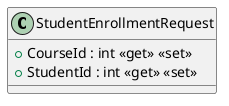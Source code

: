 @startuml
class StudentEnrollmentRequest {
    + CourseId : int <<get>> <<set>>
    + StudentId : int <<get>> <<set>>
}
@enduml
